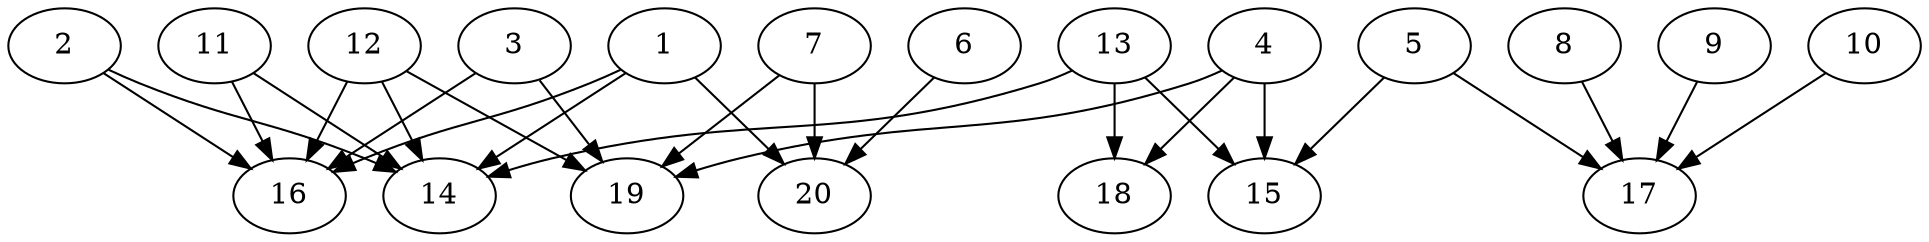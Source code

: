 // DAG automatically generated by daggen at Sat Jul 27 15:39:06 2019
// ./daggen --dot -n 20 --ccr 0.5 --fat 0.8 --regular 0.5 --density 0.4 --mindata 5242880 --maxdata 52428800 
digraph G {
  1 [size="11442176", alpha="0.15", expect_size="5721088"] 
  1 -> 14 [size ="5721088"]
  1 -> 16 [size ="5721088"]
  1 -> 20 [size ="5721088"]
  2 [size="31414272", alpha="0.15", expect_size="15707136"] 
  2 -> 14 [size ="15707136"]
  2 -> 16 [size ="15707136"]
  3 [size="28495872", alpha="0.14", expect_size="14247936"] 
  3 -> 16 [size ="14247936"]
  3 -> 19 [size ="14247936"]
  4 [size="88557568", alpha="0.11", expect_size="44278784"] 
  4 -> 15 [size ="44278784"]
  4 -> 18 [size ="44278784"]
  4 -> 19 [size ="44278784"]
  5 [size="46669824", alpha="0.12", expect_size="23334912"] 
  5 -> 15 [size ="23334912"]
  5 -> 17 [size ="23334912"]
  6 [size="75522048", alpha="0.04", expect_size="37761024"] 
  6 -> 20 [size ="37761024"]
  7 [size="75640832", alpha="0.02", expect_size="37820416"] 
  7 -> 19 [size ="37820416"]
  7 -> 20 [size ="37820416"]
  8 [size="20375552", alpha="0.04", expect_size="10187776"] 
  8 -> 17 [size ="10187776"]
  9 [size="97253376", alpha="0.19", expect_size="48626688"] 
  9 -> 17 [size ="48626688"]
  10 [size="74993664", alpha="0.15", expect_size="37496832"] 
  10 -> 17 [size ="37496832"]
  11 [size="46639104", alpha="0.19", expect_size="23319552"] 
  11 -> 14 [size ="23319552"]
  11 -> 16 [size ="23319552"]
  12 [size="23384064", alpha="0.14", expect_size="11692032"] 
  12 -> 14 [size ="11692032"]
  12 -> 16 [size ="11692032"]
  12 -> 19 [size ="11692032"]
  13 [size="92807168", alpha="0.05", expect_size="46403584"] 
  13 -> 14 [size ="46403584"]
  13 -> 15 [size ="46403584"]
  13 -> 18 [size ="46403584"]
  14 [size="64137216", alpha="0.08", expect_size="32068608"] 
  15 [size="19777536", alpha="0.04", expect_size="9888768"] 
  16 [size="74350592", alpha="0.14", expect_size="37175296"] 
  17 [size="92233728", alpha="0.16", expect_size="46116864"] 
  18 [size="101310464", alpha="0.10", expect_size="50655232"] 
  19 [size="23705600", alpha="0.15", expect_size="11852800"] 
  20 [size="19236864", alpha="0.08", expect_size="9618432"] 
}
